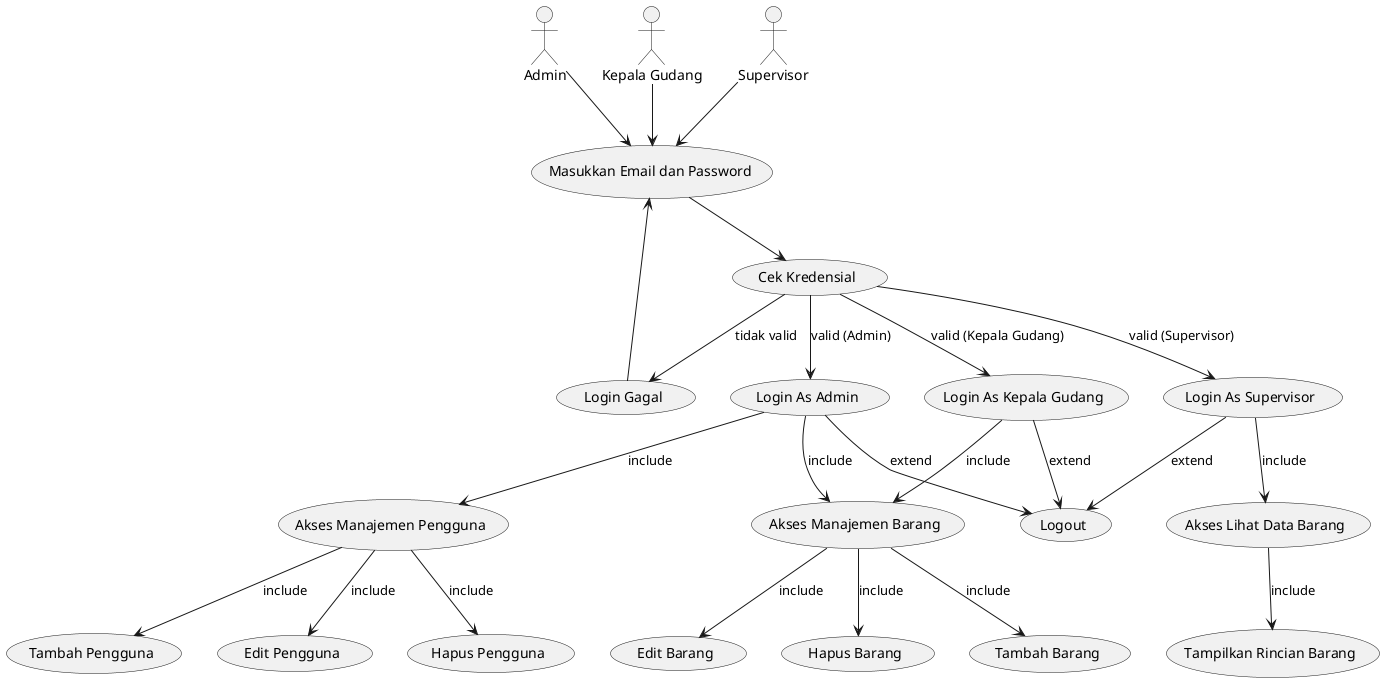 @startuml u
actor Admin
actor "Kepala Gudang" as WarehouseManager
actor Supervisor

usecase "Masukkan Email dan Password" as UC1
usecase "Cek Kredensial" as UC2
usecase "Login Gagal" as UC3
usecase "Login As Admin" as UC4
usecase "Login As Kepala Gudang" as UC5
usecase "Login As Supervisor" as UC6
usecase "Logout" as UC7

usecase "Akses Manajemen Pengguna" as UC8
usecase "Tambah Pengguna" as UC9
usecase "Edit Pengguna" as UC10
usecase "Hapus Pengguna" as UC11

usecase "Akses Manajemen Barang" as UC12
usecase "Tambah Barang" as UC13
usecase "Edit Barang" as UC14
usecase "Hapus Barang" as UC15

usecase "Akses Lihat Data Barang" as UC16
usecase "Tampilkan Rincian Barang" as UC17

Admin --> UC1
WarehouseManager --> UC1
Supervisor --> UC1

UC1 --> UC2
UC2 --> UC3 : tidak valid
UC3 --> UC1

UC2 --> UC4 : valid (Admin)
UC2 --> UC5 : valid (Kepala Gudang)
UC2 --> UC6 : valid (Supervisor)

UC4 --> UC8 : include
UC4 --> UC12 : include
UC4 --> UC7 : extend

UC5 --> UC12 : include
UC5 --> UC7 : extend

UC6 --> UC16 : include
UC6 --> UC7 : extend

UC8 --> UC9 : include
UC8 --> UC10 : include
UC8 --> UC11 : include

UC12 --> UC13 : include
UC12 --> UC14 : include
UC12 --> UC15 : include

UC16 --> UC17 : include
@enduml
